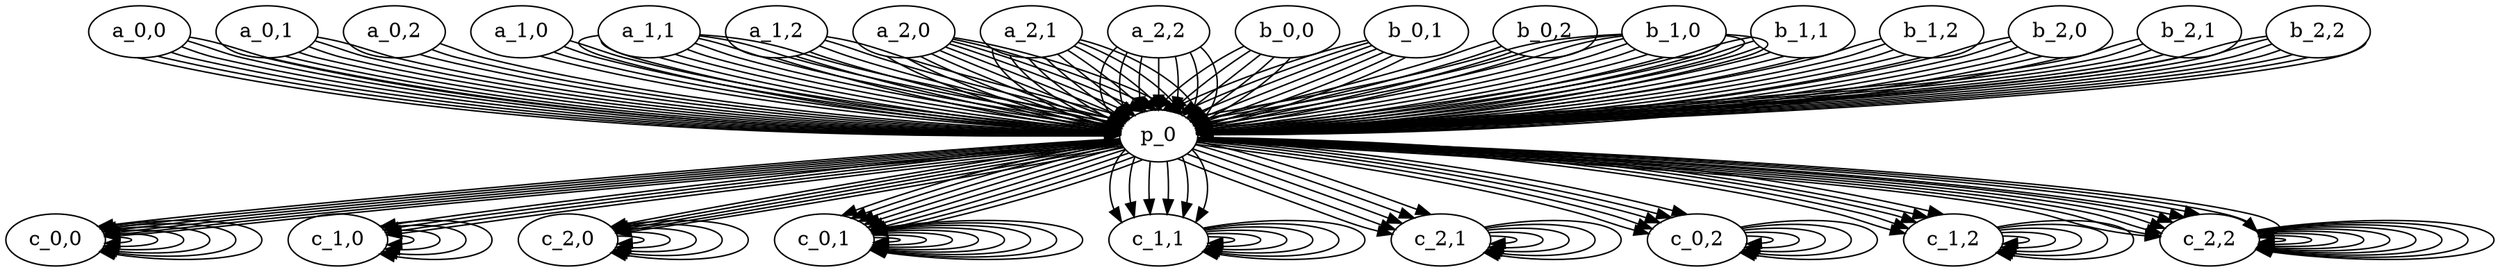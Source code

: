 digraph {
	"a_0,0"
	"a_0,1"
	"a_0,2"
	"a_1,0"
	"a_1,1"
	"a_1,2"
	"a_2,0"
	"a_2,1"
	"a_2,2"
	"b_0,0"
	"b_0,1"
	"b_0,2"
	"b_1,0"
	"b_1,1"
	"b_1,2"
	"b_2,0"
	"b_2,1"
	"b_2,2"
	"c_0,0"
	"c_1,0"
	"c_2,0"
	"c_0,1"
	"c_1,1"
	"c_2,1"
	"c_0,2"
	"c_1,2"
	"c_2,2"
	p_0
	"a_2,1" -> p_0
	"b_0,1" -> p_0
	"b_1,1" -> p_0
	"b_1,0" -> p_0
	"a_2,1" -> p_0
	"b_0,1" -> p_0
	"b_1,1" -> p_0
	"b_1,0" -> p_0
	"c_1,1" -> "c_1,1"
	p_0 -> "c_1,1"
	"c_2,1" -> "c_2,1"
	p_0 -> "c_2,1"
	"c_2,2" -> "c_2,2"
	p_0 -> "c_2,2"
	"a_0,0" -> p_0
	"a_2,1" -> p_0
	"a_2,0" -> p_0
	"b_0,1" -> p_0
	"b_1,1" -> p_0
	"b_1,2" -> p_0
	"b_1,0" -> p_0
	"c_0,1" -> "c_0,1"
	p_0 -> "c_0,1"
	"c_2,2" -> "c_2,2"
	p_0 -> "c_2,2"
	"a_1,1" -> p_0
	"a_1,2" -> p_0
	"a_2,1" -> p_0
	"b_1,0" -> p_0
	"b_2,1" -> p_0
	"c_2,0" -> "c_2,0"
	p_0 -> "c_2,0"
	"c_1,1" -> "c_1,1"
	p_0 -> "c_1,1"
	"c_2,1" -> "c_2,1"
	p_0 -> "c_2,1"
	"c_2,2" -> "c_2,2"
	p_0 -> "c_2,2"
	"a_0,1" -> p_0
	"b_1,0" -> p_0
	"b_1,2" -> p_0
	"c_0,1" -> "c_0,1"
	p_0 -> "c_0,1"
	"c_1,2" -> "c_1,2"
	p_0 -> "c_1,2"
	"c_0,2" -> "c_0,2"
	p_0 -> "c_0,2"
	"a_0,1" -> p_0
	"a_1,1" -> p_0
	"a_1,2" -> p_0
	"b_1,0" -> p_0
	"b_2,2" -> p_0
	"c_0,0" -> "c_0,0"
	p_0 -> "c_0,0"
	"c_0,1" -> "c_0,1"
	p_0 -> "c_0,1"
	"c_0,2" -> "c_0,2"
	p_0 -> "c_0,2"
	"c_1,2" -> "c_1,2"
	p_0 -> "c_1,2"
	"a_1,1" -> p_0
	"a_2,2" -> p_0
	"a_1,2" -> p_0
	"a_2,1" -> p_0
	"b_2,1" -> p_0
	"c_2,0" -> "c_2,0"
	p_0 -> "c_2,0"
	"c_2,1" -> "c_2,1"
	p_0 -> "c_2,1"
	"c_2,2" -> "c_2,2"
	p_0 -> "c_2,2"
	"a_2,2" -> p_0
	"b_0,0" -> p_0
	"b_2,1" -> p_0
	"b_2,0" -> p_0
	"c_2,0" -> "c_2,0"
	p_0 -> "c_2,0"
	"c_2,2" -> "c_2,2"
	p_0 -> "c_2,2"
	"a_0,0" -> p_0
	"a_2,0" -> p_0
	"a_2,2" -> p_0
	"b_0,0" -> p_0
	"b_2,2" -> p_0
	"b_2,0" -> p_0
	"c_0,0" -> "c_0,0"
	p_0 -> "c_0,0"
	"c_2,2" -> "c_2,2"
	p_0 -> "c_2,2"
	"a_0,1" -> p_0
	"a_1,1" -> p_0
	"a_0,2" -> p_0
	"a_1,2" -> p_0
	"b_2,2" -> p_0
	"c_0,0" -> "c_0,0"
	p_0 -> "c_0,0"
	"c_0,1" -> "c_0,1"
	p_0 -> "c_0,1"
	"c_0,2" -> "c_0,2"
	p_0 -> "c_0,2"
	"a_2,0" -> p_0
	"a_2,1" -> p_0
	"b_0,1" -> p_0
	"c_0,1" -> "c_0,1"
	p_0 -> "c_0,1"
	"c_1,1" -> "c_1,1"
	p_0 -> "c_1,1"
	"c_2,1" -> "c_2,1"
	p_0 -> "c_2,1"
	"a_2,0" -> p_0
	"a_2,2" -> p_0
	"b_0,0" -> p_0
	"c_0,0" -> "c_0,0"
	p_0 -> "c_0,0"
	"c_2,0" -> "c_2,0"
	p_0 -> "c_2,0"
	"c_1,0" -> "c_1,0"
	p_0 -> "c_1,0"
	"a_0,0" -> p_0
	"a_2,1" -> p_0
	"a_0,1" -> p_0
	"a_2,0" -> p_0
	"b_1,0" -> p_0
	"b_1,1" -> p_0
	"b_1,2" -> p_0
	"c_0,1" -> "c_0,1"
	p_0 -> "c_0,1"
	"a_0,0" -> p_0
	"a_0,2" -> p_0
	"a_2,0" -> p_0
	"a_2,2" -> p_0
	"b_2,0" -> p_0
	"b_2,2" -> p_0
	"c_0,0" -> "c_0,0"
	p_0 -> "c_0,0"
	"a_0,0" -> p_0
	"b_0,2" -> p_0
	"c_0,2" -> "c_0,2"
	p_0 -> "c_0,2"
	"c_2,2" -> "c_2,2"
	p_0 -> "c_2,2"
	"a_0,1" -> p_0
	"a_1,1" -> p_0
	"b_0,2" -> p_0
	"b_1,2" -> p_0
	"b_2,2" -> p_0
	"c_1,2" -> "c_1,2"
	p_0 -> "c_1,2"
	"a_1,1" -> p_0
	"a_1,2" -> p_0
	"b_1,0" -> p_0
	"c_1,0" -> "c_1,0"
	p_0 -> "c_1,0"
	"c_2,0" -> "c_2,0"
	p_0 -> "c_2,0"
	"c_1,1" -> "c_1,1"
	p_0 -> "c_1,1"
	"c_2,1" -> "c_2,1"
	p_0 -> "c_2,1"
	"c_1,2" -> "c_1,2"
	p_0 -> "c_1,2"
	"c_2,2" -> "c_2,2"
	p_0 -> "c_2,2"
	"c_0,0" -> "c_0,0"
	p_0 -> "c_0,0"
	"c_0,1" -> "c_0,1"
	p_0 -> "c_0,1"
	"c_0,2" -> "c_0,2"
	p_0 -> "c_0,2"
	"a_1,0" -> p_0
	"a_1,1" -> p_0
	"a_2,0" -> p_0
	"a_2,1" -> p_0
	"b_0,1" -> p_0
	"c_1,1" -> "c_1,1"
	p_0 -> "c_1,1"
	"a_2,0" -> p_0
	"a_2,2" -> p_0
	"a_1,0" -> p_0
	"b_0,0" -> p_0
	"b_1,0" -> p_0
	"b_2,0" -> p_0
	"c_1,0" -> "c_1,0"
	p_0 -> "c_1,0"
	"a_1,1" -> p_0
	"a_2,1" -> p_0
	"b_0,1" -> p_0
	"b_1,1" -> p_0
	"b_2,1" -> p_0
	"c_1,1" -> "c_1,1"
	p_0 -> "c_1,1"
	"a_0,0" -> p_0
	"a_2,0" -> p_0
	"b_1,0" -> p_0
	"b_0,0" -> p_0
	"b_2,2" -> p_0
	"b_0,1" -> p_0
	"b_0,2" -> p_0
	"b_1,1" -> p_0
	"b_1,2" -> p_0
	"b_2,0" -> p_0
	"c_2,2" -> "c_2,2"
	p_0 -> "c_2,2"
	"a_0,1" -> p_0
	"a_1,1" -> p_0
	"a_1,0" -> p_0
	"b_0,2" -> p_0
	"c_1,2" -> "c_1,2"
	p_0 -> "c_1,2"
	"a_0,2" -> p_0
	"b_2,1" -> p_0
	"b_2,2" -> p_0
	"c_0,1" -> "c_0,1"
	p_0 -> "c_0,1"
	"a_2,0" -> p_0
	"a_2,2" -> p_0
	"a_1,0" -> p_0
	"a_1,2" -> p_0
	"b_1,0" -> p_0
	"b_2,0" -> p_0
	"c_1,0" -> "c_1,0"
	p_0 -> "c_1,0"
}
